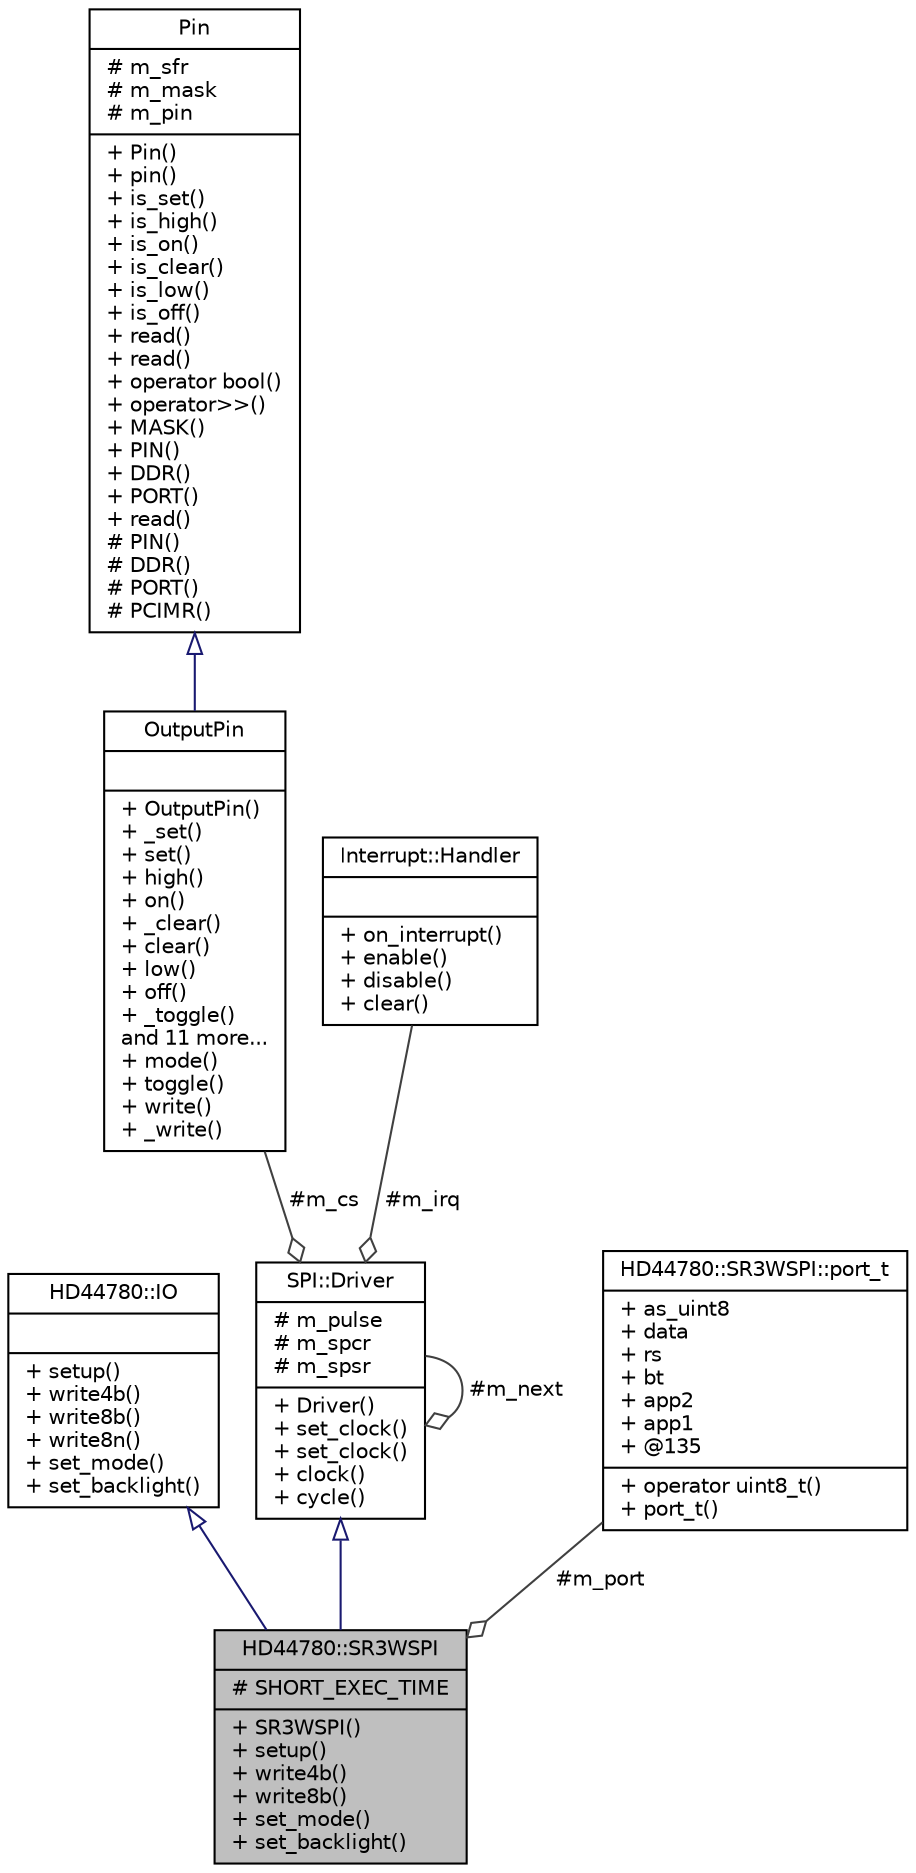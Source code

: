 digraph "HD44780::SR3WSPI"
{
  edge [fontname="Helvetica",fontsize="10",labelfontname="Helvetica",labelfontsize="10"];
  node [fontname="Helvetica",fontsize="10",shape=record];
  Node1 [label="{HD44780::SR3WSPI\n|# SHORT_EXEC_TIME\l|+ SR3WSPI()\l+ setup()\l+ write4b()\l+ write8b()\l+ set_mode()\l+ set_backlight()\l}",height=0.2,width=0.4,color="black", fillcolor="grey75", style="filled", fontcolor="black"];
  Node2 -> Node1 [dir="back",color="midnightblue",fontsize="10",style="solid",arrowtail="onormal",fontname="Helvetica"];
  Node2 [label="{HD44780::IO\n||+ setup()\l+ write4b()\l+ write8b()\l+ write8n()\l+ set_mode()\l+ set_backlight()\l}",height=0.2,width=0.4,color="black", fillcolor="white", style="filled",URL="$d8/df6/classHD44780_1_1IO.html"];
  Node3 -> Node1 [dir="back",color="midnightblue",fontsize="10",style="solid",arrowtail="onormal",fontname="Helvetica"];
  Node3 [label="{SPI::Driver\n|# m_pulse\l# m_spcr\l# m_spsr\l|+ Driver()\l+ set_clock()\l+ set_clock()\l+ clock()\l+ cycle()\l}",height=0.2,width=0.4,color="black", fillcolor="white", style="filled",URL="$dc/dd2/classSPI_1_1Driver.html"];
  Node4 -> Node3 [color="grey25",fontsize="10",style="solid",label=" #m_cs" ,arrowhead="odiamond",fontname="Helvetica"];
  Node4 [label="{OutputPin\n||+ OutputPin()\l+ _set()\l+ set()\l+ high()\l+ on()\l+ _clear()\l+ clear()\l+ low()\l+ off()\l+ _toggle()\land 11 more...\l+ mode()\l+ toggle()\l+ write()\l+ _write()\l}",height=0.2,width=0.4,color="black", fillcolor="white", style="filled",URL="$d2/d86/classOutputPin.html"];
  Node5 -> Node4 [dir="back",color="midnightblue",fontsize="10",style="solid",arrowtail="onormal",fontname="Helvetica"];
  Node5 [label="{Pin\n|# m_sfr\l# m_mask\l# m_pin\l|+ Pin()\l+ pin()\l+ is_set()\l+ is_high()\l+ is_on()\l+ is_clear()\l+ is_low()\l+ is_off()\l+ read()\l+ read()\l+ operator bool()\l+ operator\>\>()\l+ MASK()\l+ PIN()\l+ DDR()\l+ PORT()\l+ read()\l# PIN()\l# DDR()\l# PORT()\l# PCIMR()\l}",height=0.2,width=0.4,color="black", fillcolor="white", style="filled",URL="$da/da0/classPin.html"];
  Node3 -> Node3 [color="grey25",fontsize="10",style="solid",label=" #m_next" ,arrowhead="odiamond",fontname="Helvetica"];
  Node6 -> Node3 [color="grey25",fontsize="10",style="solid",label=" #m_irq" ,arrowhead="odiamond",fontname="Helvetica"];
  Node6 [label="{Interrupt::Handler\n||+ on_interrupt()\l+ enable()\l+ disable()\l+ clear()\l}",height=0.2,width=0.4,color="black", fillcolor="white", style="filled",URL="$d9/df8/classInterrupt_1_1Handler.html"];
  Node7 -> Node1 [color="grey25",fontsize="10",style="solid",label=" #m_port" ,arrowhead="odiamond",fontname="Helvetica"];
  Node7 [label="{HD44780::SR3WSPI::port_t\n|+ as_uint8\l+ data\l+ rs\l+ bt\l+ app2\l+ app1\l+ @135\l|+ operator uint8_t()\l+ port_t()\l}",height=0.2,width=0.4,color="black", fillcolor="white", style="filled",URL="$d7/df0/unionHD44780_1_1SR3WSPI_1_1port__t.html"];
}
